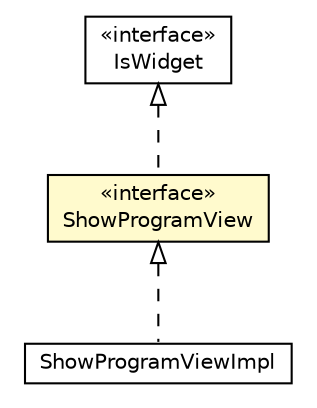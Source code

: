 #!/usr/local/bin/dot
#
# Class diagram 
# Generated by UMLGraph version 5.4 (http://www.umlgraph.org/)
#

digraph G {
	edge [fontname="Helvetica",fontsize=10,labelfontname="Helvetica",labelfontsize=10];
	node [fontname="Helvetica",fontsize=10,shape=plaintext];
	nodesep=0.25;
	ranksep=0.5;
	// hu.sch.kfc.client.ui.view.impl.ShowProgramViewImpl
	c9371 [label=<<table title="hu.sch.kfc.client.ui.view.impl.ShowProgramViewImpl" border="0" cellborder="1" cellspacing="0" cellpadding="2" port="p" href="./impl/ShowProgramViewImpl.html">
		<tr><td><table border="0" cellspacing="0" cellpadding="1">
<tr><td align="center" balign="center"> ShowProgramViewImpl </td></tr>
		</table></td></tr>
		</table>>, URL="./impl/ShowProgramViewImpl.html", fontname="Helvetica", fontcolor="black", fontsize=10.0];
	// hu.sch.kfc.client.ui.view.ShowProgramView
	c9381 [label=<<table title="hu.sch.kfc.client.ui.view.ShowProgramView" border="0" cellborder="1" cellspacing="0" cellpadding="2" port="p" bgcolor="lemonChiffon" href="./ShowProgramView.html">
		<tr><td><table border="0" cellspacing="0" cellpadding="1">
<tr><td align="center" balign="center"> &#171;interface&#187; </td></tr>
<tr><td align="center" balign="center"> ShowProgramView </td></tr>
		</table></td></tr>
		</table>>, URL="./ShowProgramView.html", fontname="Helvetica", fontcolor="black", fontsize=10.0];
	//hu.sch.kfc.client.ui.view.impl.ShowProgramViewImpl implements hu.sch.kfc.client.ui.view.ShowProgramView
	c9381:p -> c9371:p [dir=back,arrowtail=empty,style=dashed];
	//hu.sch.kfc.client.ui.view.ShowProgramView implements com.google.gwt.user.client.ui.IsWidget
	c9420:p -> c9381:p [dir=back,arrowtail=empty,style=dashed];
	// com.google.gwt.user.client.ui.IsWidget
	c9420 [label=<<table title="com.google.gwt.user.client.ui.IsWidget" border="0" cellborder="1" cellspacing="0" cellpadding="2" port="p">
		<tr><td><table border="0" cellspacing="0" cellpadding="1">
<tr><td align="center" balign="center"> &#171;interface&#187; </td></tr>
<tr><td align="center" balign="center"> IsWidget </td></tr>
		</table></td></tr>
		</table>>, URL="null", fontname="Helvetica", fontcolor="black", fontsize=10.0];
}

